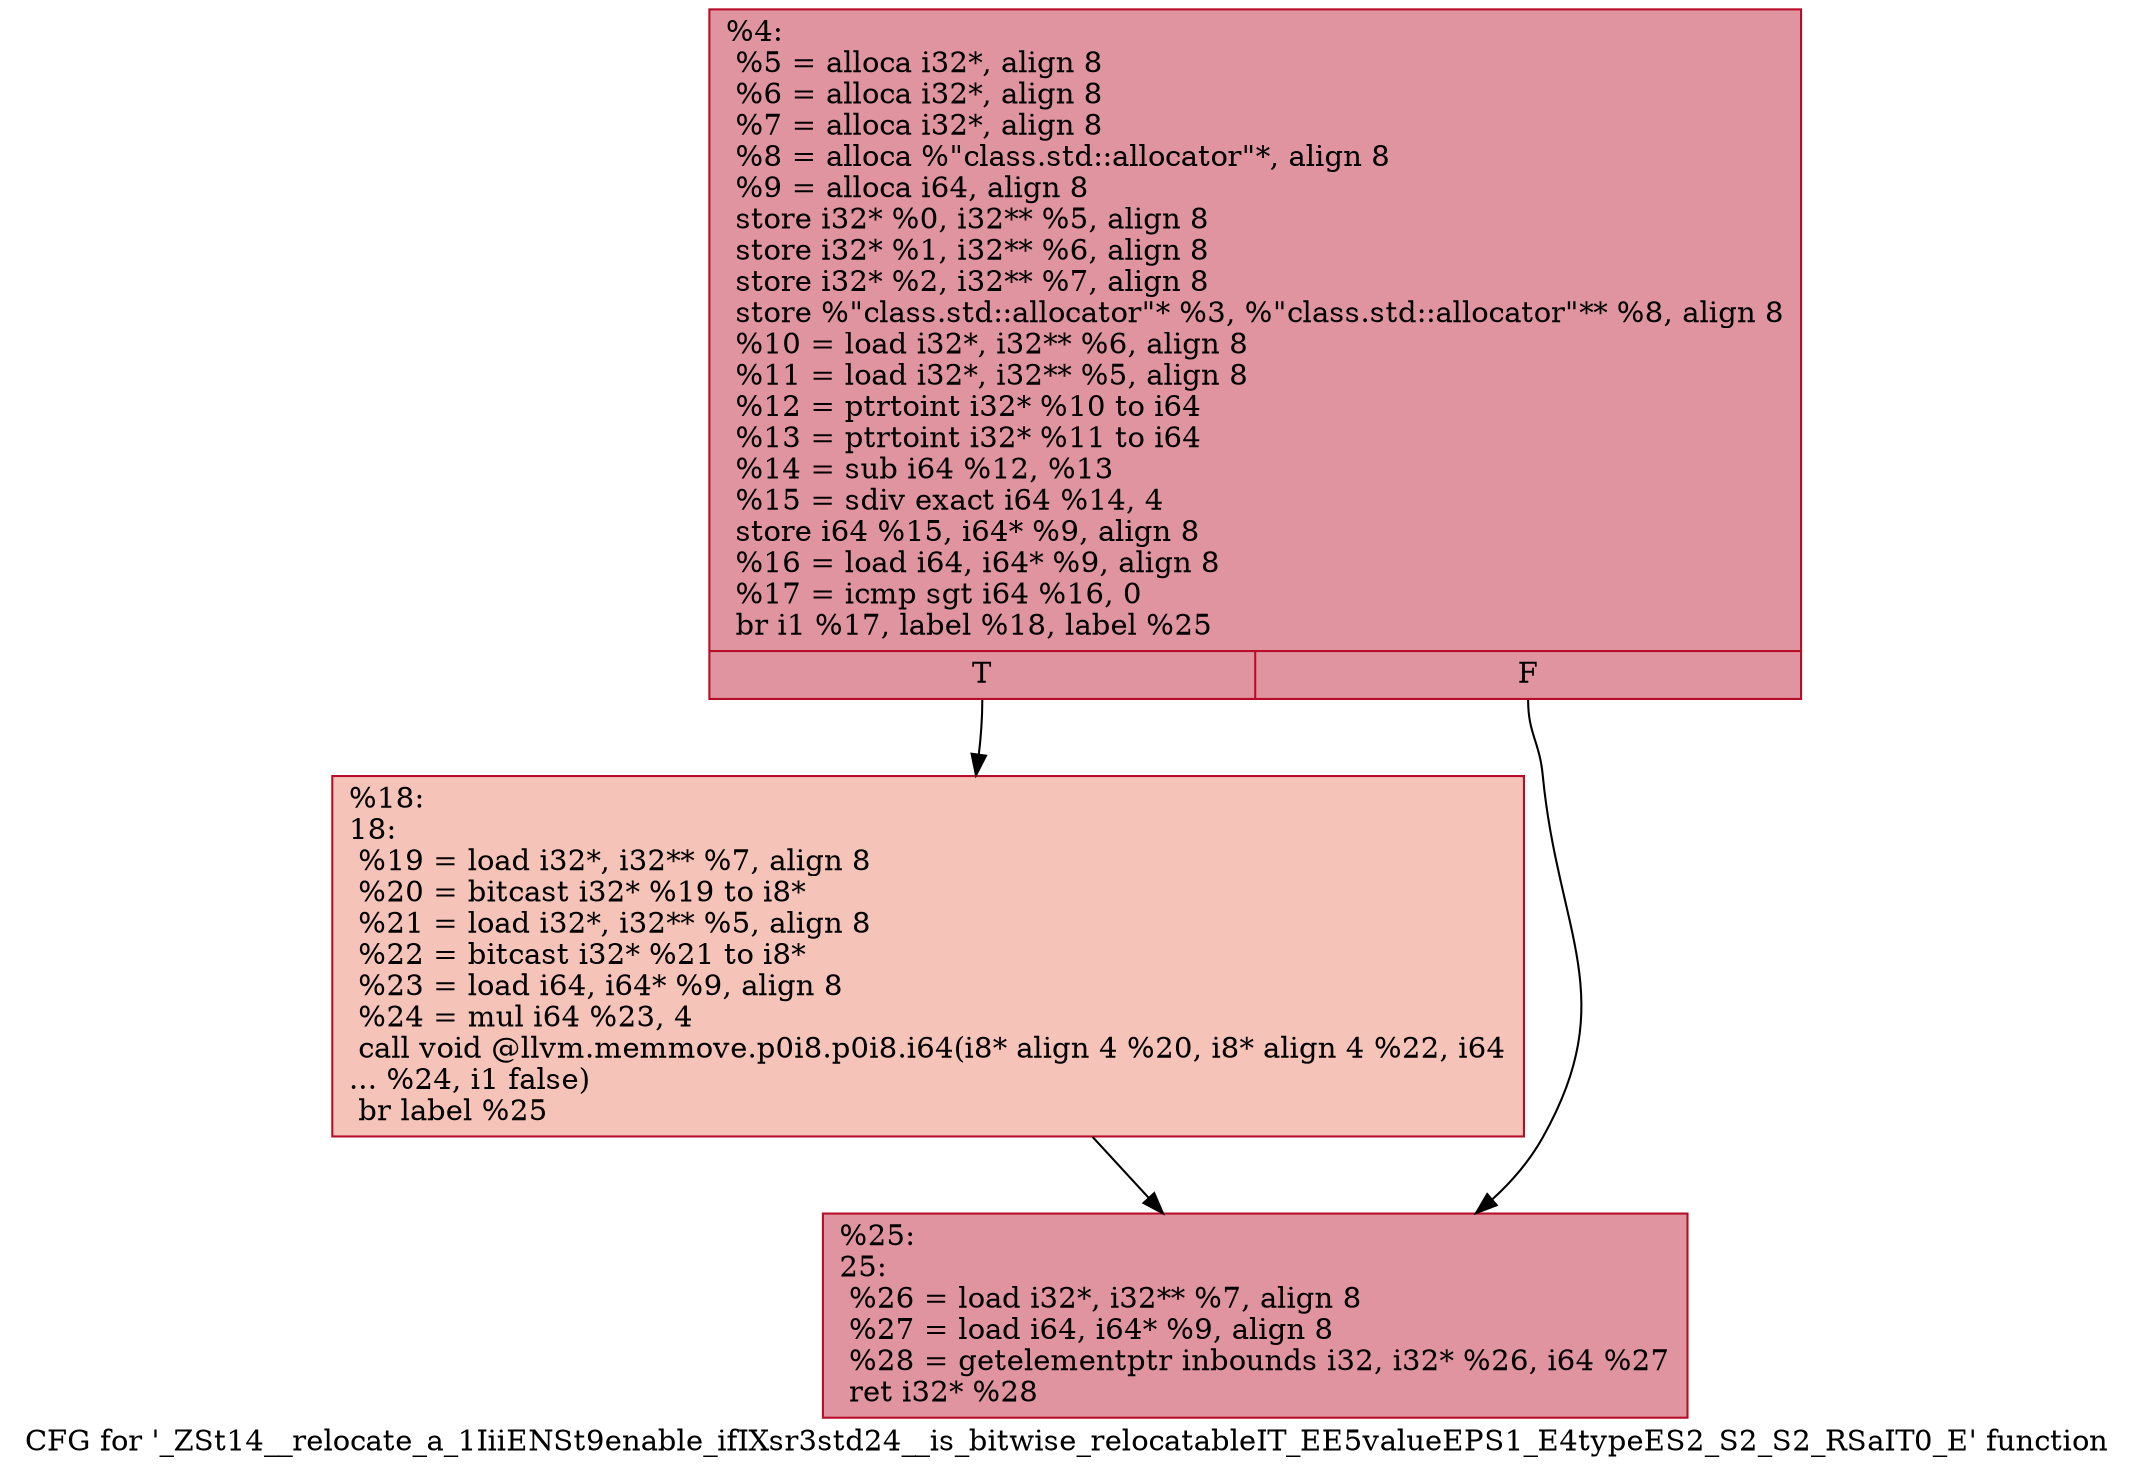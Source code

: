 digraph "CFG for '_ZSt14__relocate_a_1IiiENSt9enable_ifIXsr3std24__is_bitwise_relocatableIT_EE5valueEPS1_E4typeES2_S2_S2_RSaIT0_E' function" {
	label="CFG for '_ZSt14__relocate_a_1IiiENSt9enable_ifIXsr3std24__is_bitwise_relocatableIT_EE5valueEPS1_E4typeES2_S2_S2_RSaIT0_E' function";

	Node0x558b7dd426b0 [shape=record,color="#b70d28ff", style=filled, fillcolor="#b70d2870",label="{%4:\l  %5 = alloca i32*, align 8\l  %6 = alloca i32*, align 8\l  %7 = alloca i32*, align 8\l  %8 = alloca %\"class.std::allocator\"*, align 8\l  %9 = alloca i64, align 8\l  store i32* %0, i32** %5, align 8\l  store i32* %1, i32** %6, align 8\l  store i32* %2, i32** %7, align 8\l  store %\"class.std::allocator\"* %3, %\"class.std::allocator\"** %8, align 8\l  %10 = load i32*, i32** %6, align 8\l  %11 = load i32*, i32** %5, align 8\l  %12 = ptrtoint i32* %10 to i64\l  %13 = ptrtoint i32* %11 to i64\l  %14 = sub i64 %12, %13\l  %15 = sdiv exact i64 %14, 4\l  store i64 %15, i64* %9, align 8\l  %16 = load i64, i64* %9, align 8\l  %17 = icmp sgt i64 %16, 0\l  br i1 %17, label %18, label %25\l|{<s0>T|<s1>F}}"];
	Node0x558b7dd426b0:s0 -> Node0x558b7dd42700;
	Node0x558b7dd426b0:s1 -> Node0x558b7dd42fa0;
	Node0x558b7dd42700 [shape=record,color="#b70d28ff", style=filled, fillcolor="#e8765c70",label="{%18:\l18:                                               \l  %19 = load i32*, i32** %7, align 8\l  %20 = bitcast i32* %19 to i8*\l  %21 = load i32*, i32** %5, align 8\l  %22 = bitcast i32* %21 to i8*\l  %23 = load i64, i64* %9, align 8\l  %24 = mul i64 %23, 4\l  call void @llvm.memmove.p0i8.p0i8.i64(i8* align 4 %20, i8* align 4 %22, i64\l... %24, i1 false)\l  br label %25\l}"];
	Node0x558b7dd42700 -> Node0x558b7dd42fa0;
	Node0x558b7dd42fa0 [shape=record,color="#b70d28ff", style=filled, fillcolor="#b70d2870",label="{%25:\l25:                                               \l  %26 = load i32*, i32** %7, align 8\l  %27 = load i64, i64* %9, align 8\l  %28 = getelementptr inbounds i32, i32* %26, i64 %27\l  ret i32* %28\l}"];
}
